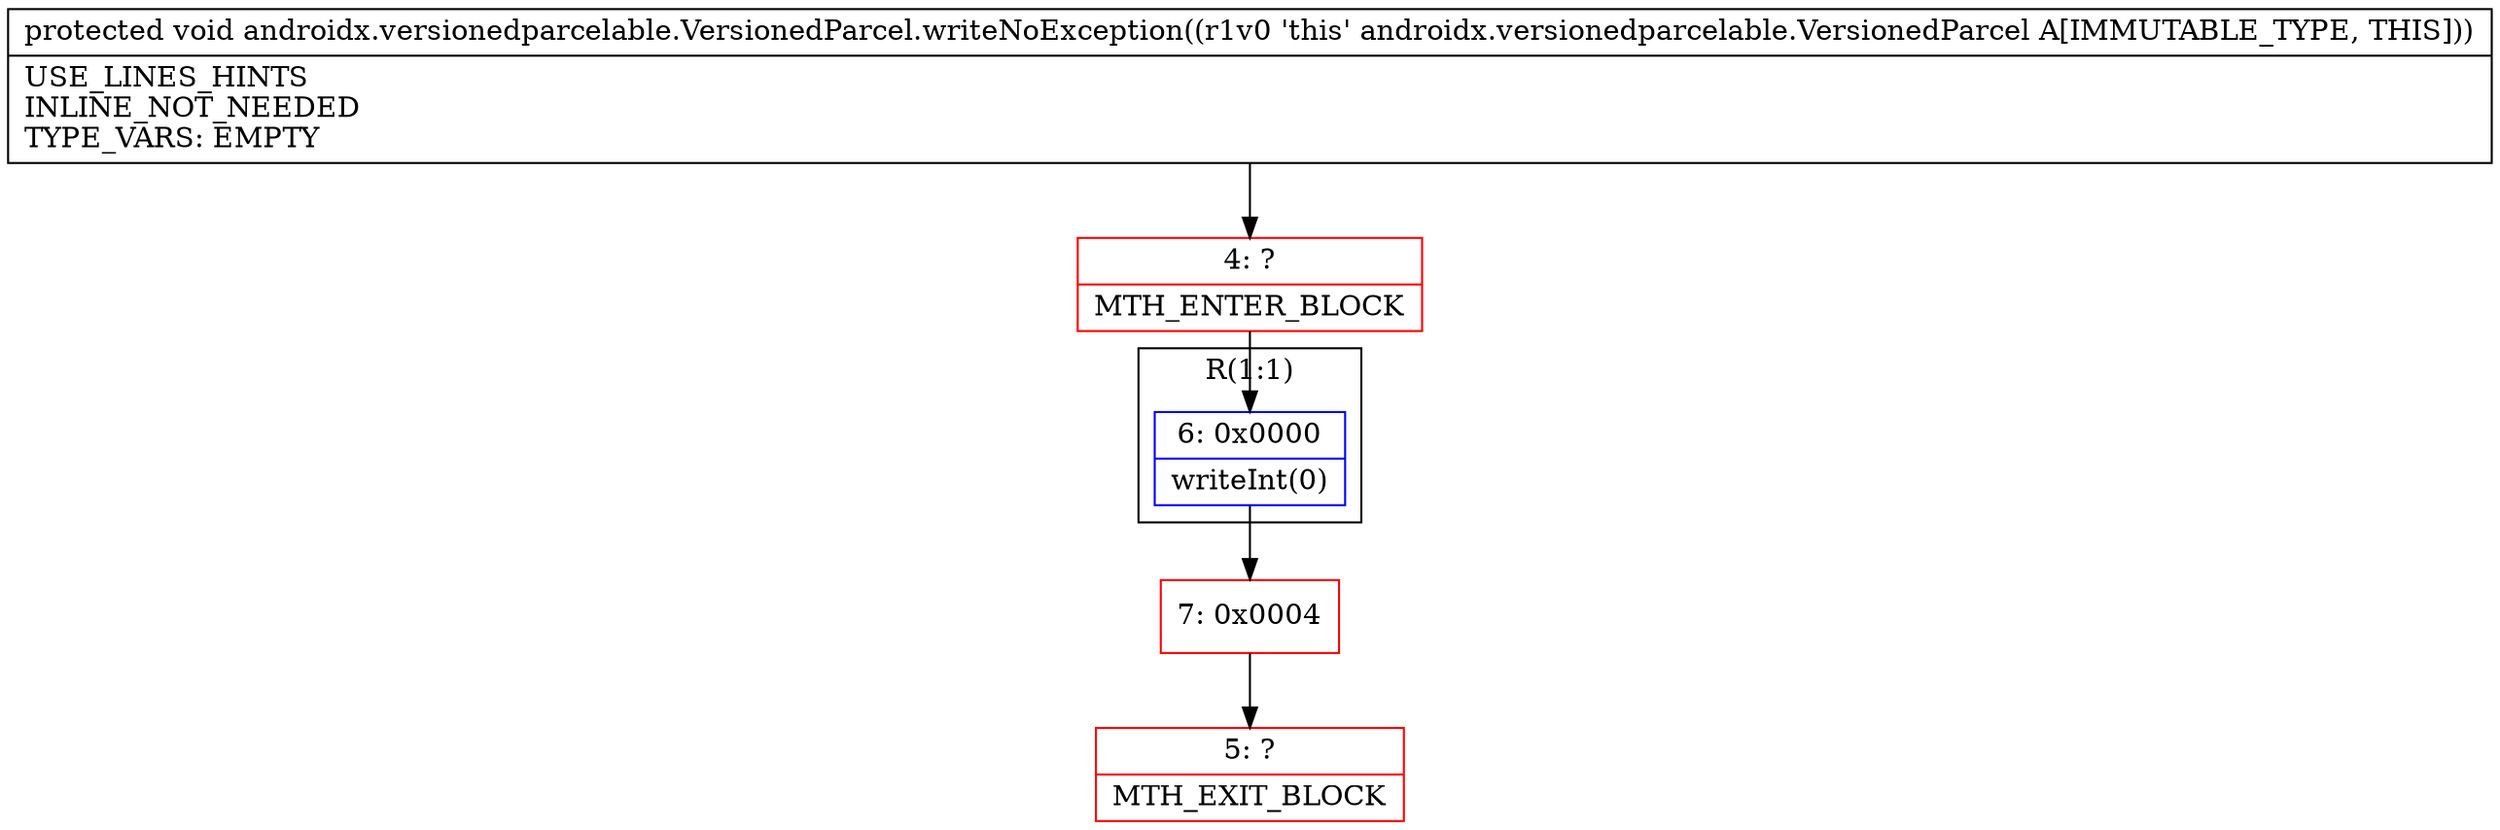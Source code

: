 digraph "CFG forandroidx.versionedparcelable.VersionedParcel.writeNoException()V" {
subgraph cluster_Region_1990481592 {
label = "R(1:1)";
node [shape=record,color=blue];
Node_6 [shape=record,label="{6\:\ 0x0000|writeInt(0)\l}"];
}
Node_4 [shape=record,color=red,label="{4\:\ ?|MTH_ENTER_BLOCK\l}"];
Node_7 [shape=record,color=red,label="{7\:\ 0x0004}"];
Node_5 [shape=record,color=red,label="{5\:\ ?|MTH_EXIT_BLOCK\l}"];
MethodNode[shape=record,label="{protected void androidx.versionedparcelable.VersionedParcel.writeNoException((r1v0 'this' androidx.versionedparcelable.VersionedParcel A[IMMUTABLE_TYPE, THIS]))  | USE_LINES_HINTS\lINLINE_NOT_NEEDED\lTYPE_VARS: EMPTY\l}"];
MethodNode -> Node_4;Node_6 -> Node_7;
Node_4 -> Node_6;
Node_7 -> Node_5;
}

